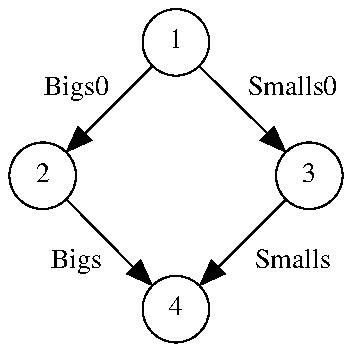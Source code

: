 .PS 2
boxht = 2
boxwid = 2
circlerad = 0.5
arrowht = 0.4
arrowwid = 0.3
arrowhead = 7
right
A1: box invis
A2: box invis
A3: box invis
B1: box invis with .n at A1.s
B2: box invis
B3: box invis
C1: box invis with .n at B1.s
C2: box invis
C3: box invis
X1: circle "1" with .c at A2.c
X2: circle "2" with .c at B1.c
X3: circle "3" with .c at B3.c
X4: circle "4" with .c at C2.c
arrow -> from X1.sw to X2.ne
arrow -> from X1.se to X3.nw
arrow -> from X2.se to X4.nw
arrow -> from X3.sw to X4.ne
box invis "Bigs0" width 2 with .e at X1.w + (0, -0.7)
box invis "Smalls0" width 2.5 with .w at X1.e + (0, -0.7)
box invis "Bigs" width 2 with .e at X4.w + (0, 0.7)
box invis "Smalls" width 2.5 with .w at X4.e + (0, 0.7)
.PE
